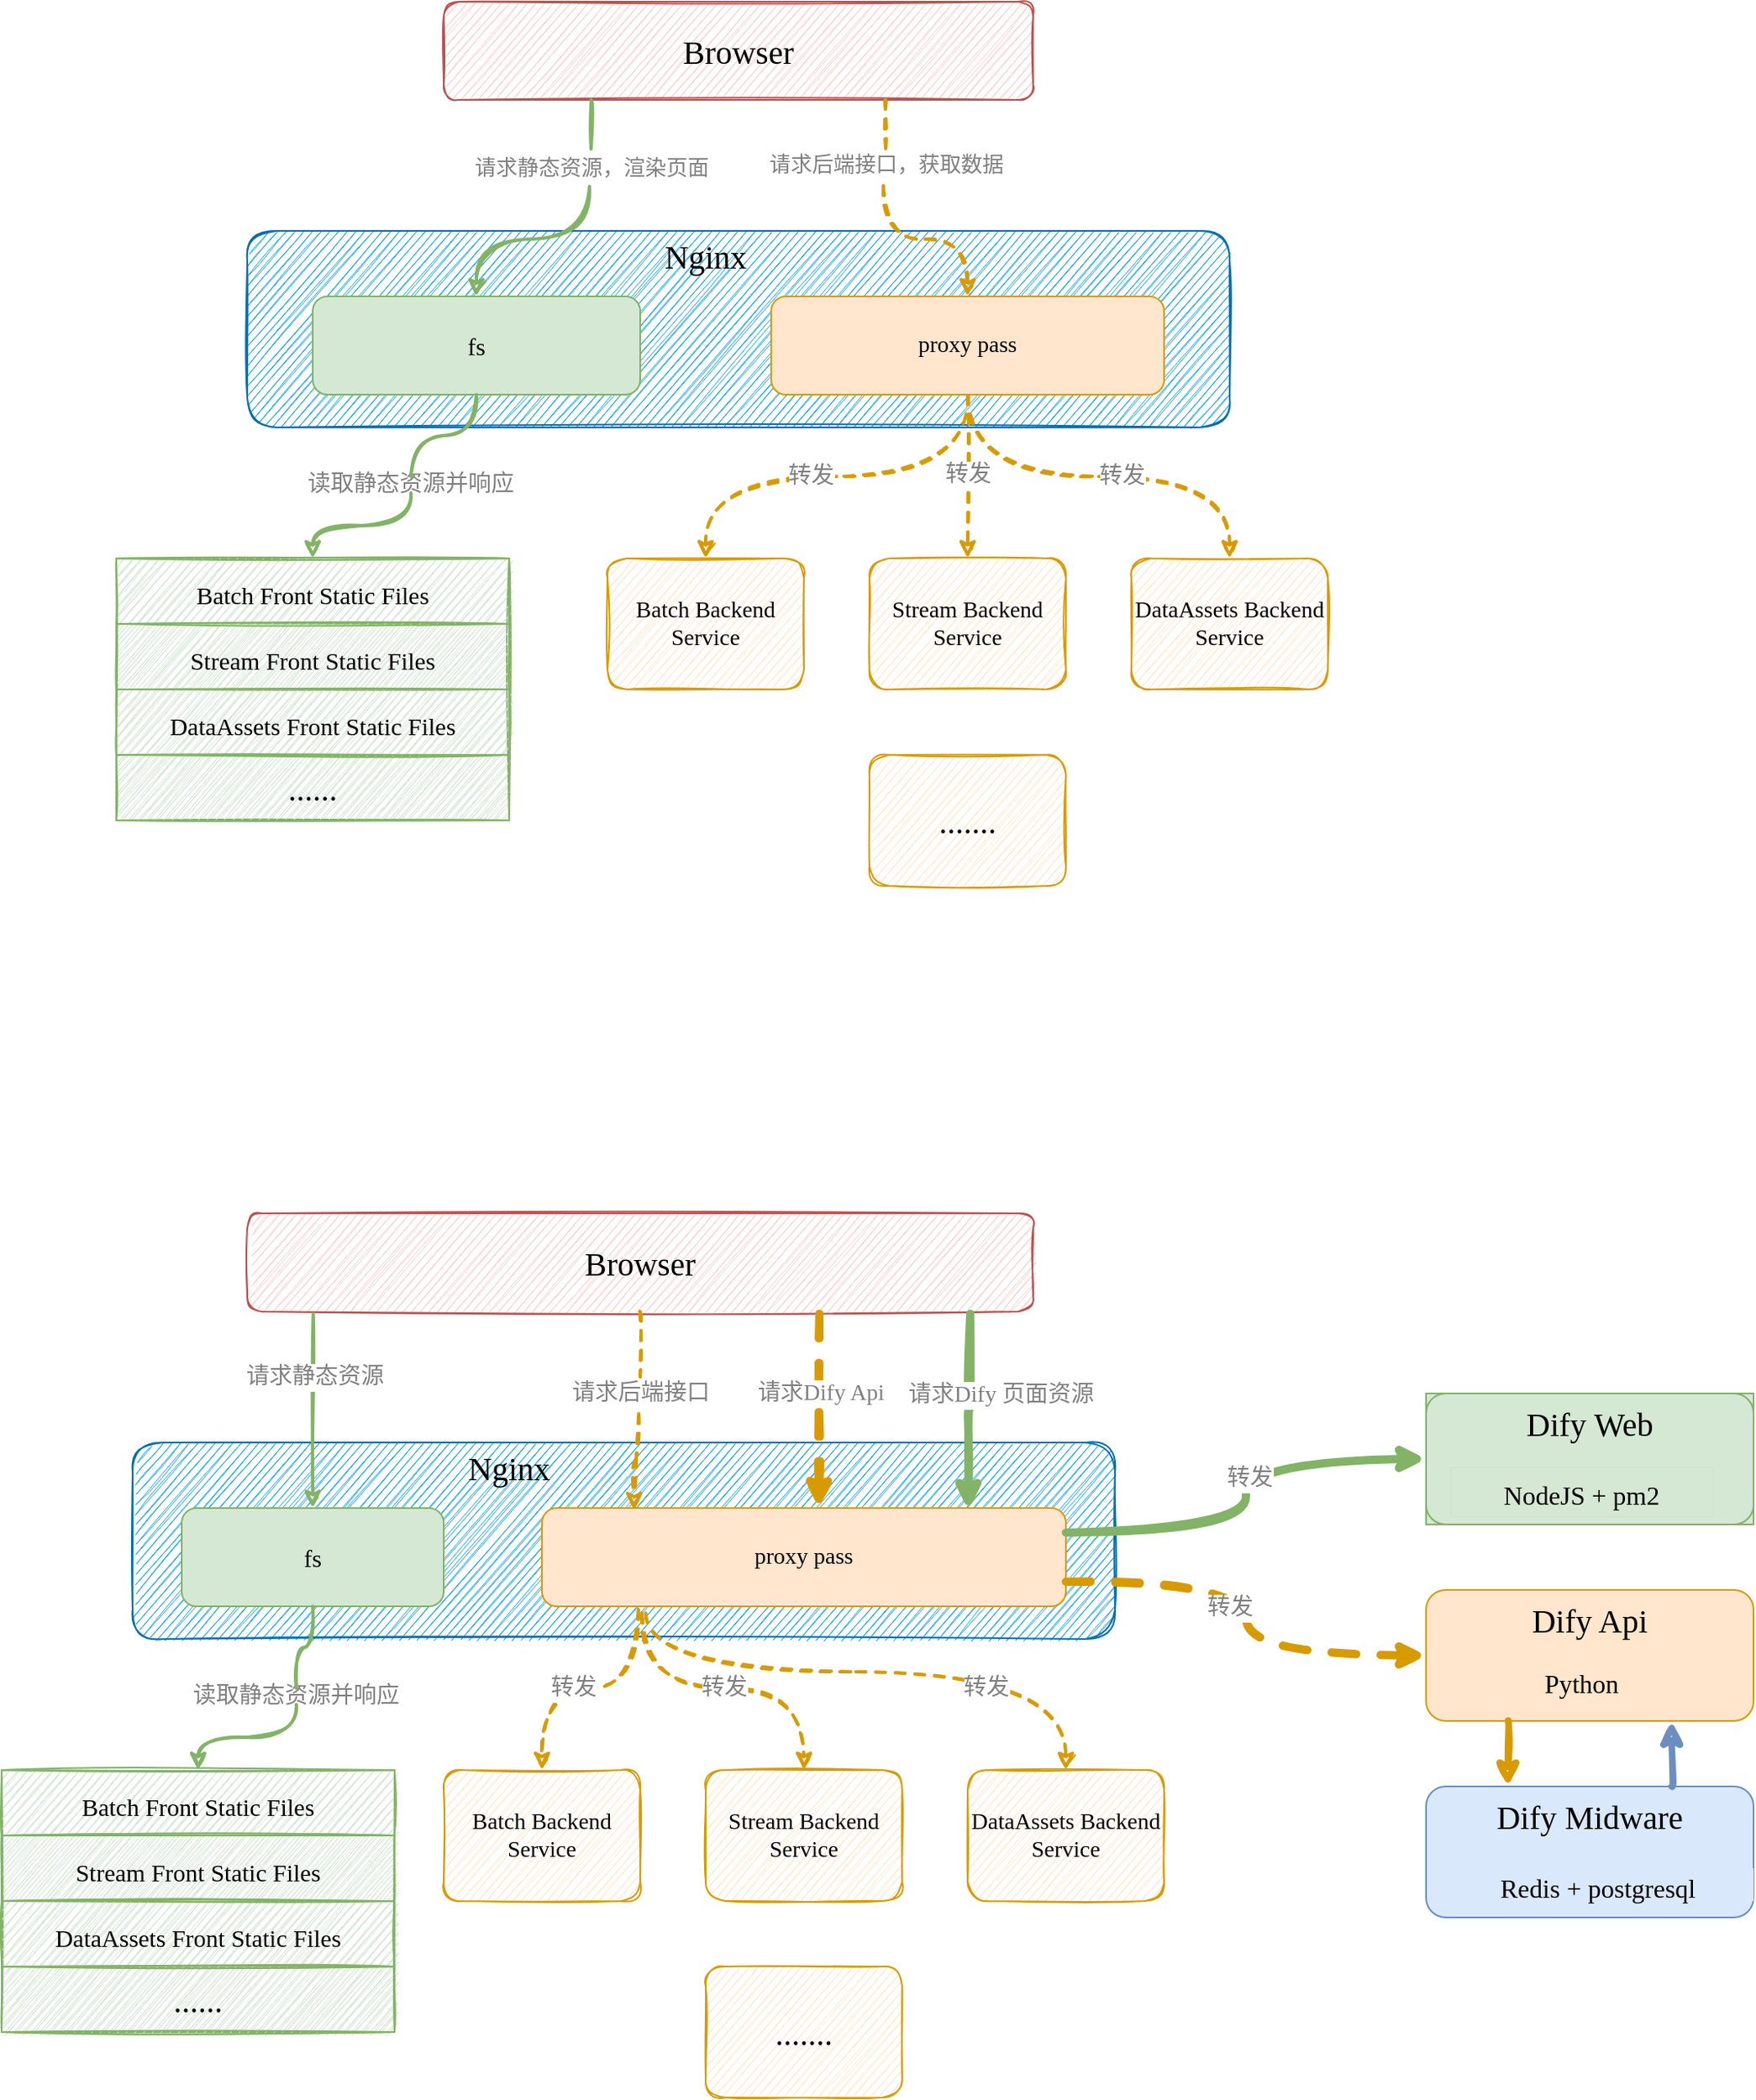 <mxfile version="16.0.2" type="device"><diagram id="-c5oi7IRyStgisJGPogi" name="deploy"><mxGraphModel dx="2703" dy="1920" grid="1" gridSize="10" guides="1" tooltips="1" connect="1" arrows="1" fold="1" page="1" pageScale="1" pageWidth="1169" pageHeight="1654" math="0" shadow="0"><root><mxCell id="0"/><mxCell id="1" parent="0"/><mxCell id="XNl9m1-AnL52Klua5U_u-1" value="" style="rounded=1;whiteSpace=wrap;html=1;fillColor=#1ba1e2;strokeColor=#006EAF;glass=0;fontFamily=Comic Sans MS;sketch=1;fontColor=#ffffff;" parent="1" vertex="1"><mxGeometry x="200" y="400" width="600" height="120" as="geometry"/></mxCell><mxCell id="XNl9m1-AnL52Klua5U_u-2" value="&lt;font style=&quot;font-size: 20px&quot;&gt;Browser&lt;/font&gt;" style="rounded=1;whiteSpace=wrap;html=1;fillColor=#f8cecc;strokeColor=#b85450;fontFamily=Comic Sans MS;sketch=1;" parent="1" vertex="1"><mxGeometry x="320" y="260" width="360" height="60" as="geometry"/></mxCell><mxCell id="XNl9m1-AnL52Klua5U_u-3" value="&lt;font style=&quot;font-size: 14px&quot;&gt;Batch Backend Service&lt;/font&gt;" style="rounded=1;whiteSpace=wrap;html=1;fillColor=#ffe6cc;strokeColor=#d79b00;fontFamily=Comic Sans MS;sketch=1;" parent="1" vertex="1"><mxGeometry x="420" y="600" width="120" height="80" as="geometry"/></mxCell><mxCell id="XNl9m1-AnL52Klua5U_u-4" value="&lt;font style=&quot;font-size: 14px&quot;&gt;Stream Backend Service&lt;/font&gt;" style="rounded=1;whiteSpace=wrap;html=1;fillColor=#ffe6cc;strokeColor=#d79b00;fontFamily=Comic Sans MS;sketch=1;" parent="1" vertex="1"><mxGeometry x="580" y="600" width="120" height="80" as="geometry"/></mxCell><mxCell id="XNl9m1-AnL52Klua5U_u-6" value="&lt;font style=&quot;font-size: 14px&quot;&gt;DataAssets Backend Service&lt;/font&gt;" style="rounded=1;whiteSpace=wrap;html=1;fillColor=#ffe6cc;strokeColor=#d79b00;fontFamily=Comic Sans MS;sketch=1;" parent="1" vertex="1"><mxGeometry x="740" y="600" width="120" height="80" as="geometry"/></mxCell><mxCell id="XNl9m1-AnL52Klua5U_u-10" value="&lt;font style=&quot;font-size: 20px&quot;&gt;Nginx&lt;/font&gt;" style="text;html=1;strokeColor=none;fillColor=none;align=center;verticalAlign=middle;whiteSpace=wrap;rounded=0;fontFamily=Comic Sans MS;sketch=1;" parent="1" vertex="1"><mxGeometry x="430" y="400" width="100" height="30" as="geometry"/></mxCell><mxCell id="XNl9m1-AnL52Klua5U_u-13" value="&lt;font style=&quot;font-size: 15px&quot;&gt;fs&lt;/font&gt;" style="rounded=1;whiteSpace=wrap;html=1;fontFamily=Comic Sans MS;sketch=0;strokeColor=#82b366;fillColor=#d5e8d4;" parent="1" vertex="1"><mxGeometry x="240" y="440" width="200" height="60" as="geometry"/></mxCell><mxCell id="XNl9m1-AnL52Klua5U_u-15" value="&lt;font style=&quot;font-size: 20px&quot;&gt;.......&lt;/font&gt;" style="rounded=1;whiteSpace=wrap;html=1;fillColor=#ffe6cc;strokeColor=#d79b00;fontFamily=Comic Sans MS;sketch=1;" parent="1" vertex="1"><mxGeometry x="580" y="720" width="120" height="80" as="geometry"/></mxCell><mxCell id="XNl9m1-AnL52Klua5U_u-31" value="" style="endArrow=classic;html=1;rounded=0;fontSize=15;strokeWidth=2;edgeStyle=orthogonalEdgeStyle;curved=1;entryX=0.5;entryY=0;entryDx=0;entryDy=0;exitX=0.494;exitY=1.143;exitDx=0;exitDy=0;fontFamily=Comic Sans MS;sketch=1;strokeColor=#82b366;fillColor=#d5e8d4;startArrow=none;exitPerimeter=0;" parent="1" source="XNl9m1-AnL52Klua5U_u-34" target="XNl9m1-AnL52Klua5U_u-13" edge="1"><mxGeometry width="50" height="50" relative="1" as="geometry"><mxPoint x="420" y="340" as="sourcePoint"/><mxPoint x="470" y="290" as="targetPoint"/></mxGeometry></mxCell><mxCell id="XNl9m1-AnL52Klua5U_u-32" value="" style="group;fontFamily=Comic Sans MS;sketch=1;" parent="1" vertex="1" connectable="0"><mxGeometry x="120" y="600" width="240" height="160" as="geometry"/></mxCell><mxCell id="XNl9m1-AnL52Klua5U_u-16" value="" style="rounded=0;whiteSpace=wrap;html=1;glass=0;fontSize=20;fillColor=#d5e8d4;strokeColor=#82b366;fontFamily=Comic Sans MS;sketch=1;" parent="XNl9m1-AnL52Klua5U_u-32" vertex="1"><mxGeometry width="240" height="160" as="geometry"/></mxCell><mxCell id="XNl9m1-AnL52Klua5U_u-26" value="&lt;font style=&quot;font-size: 15px&quot;&gt;Batch Front Static Files&lt;/font&gt;" style="text;html=1;strokeColor=#82b366;fillColor=#d5e8d4;align=center;verticalAlign=middle;whiteSpace=wrap;rounded=0;glass=0;fontSize=20;fontFamily=Comic Sans MS;sketch=1;" parent="XNl9m1-AnL52Klua5U_u-32" vertex="1"><mxGeometry width="240" height="40" as="geometry"/></mxCell><mxCell id="XNl9m1-AnL52Klua5U_u-27" value="&lt;font style=&quot;font-size: 15px&quot;&gt;Stream Front Static Files&lt;/font&gt;" style="text;html=1;strokeColor=#82b366;fillColor=#d5e8d4;align=center;verticalAlign=middle;whiteSpace=wrap;rounded=0;glass=0;fontSize=20;fontFamily=Comic Sans MS;sketch=1;" parent="XNl9m1-AnL52Klua5U_u-32" vertex="1"><mxGeometry y="40" width="240" height="40" as="geometry"/></mxCell><mxCell id="XNl9m1-AnL52Klua5U_u-28" value="&lt;font style=&quot;font-size: 15px&quot;&gt;DataAssets Front Static Files&lt;/font&gt;" style="text;html=1;strokeColor=#82b366;fillColor=#d5e8d4;align=center;verticalAlign=middle;whiteSpace=wrap;rounded=0;glass=0;fontSize=20;fontFamily=Comic Sans MS;sketch=1;" parent="XNl9m1-AnL52Klua5U_u-32" vertex="1"><mxGeometry y="80" width="240" height="40" as="geometry"/></mxCell><mxCell id="XNl9m1-AnL52Klua5U_u-29" value="......" style="text;html=1;strokeColor=#82b366;fillColor=#d5e8d4;align=center;verticalAlign=middle;whiteSpace=wrap;rounded=0;glass=0;fontSize=20;fontFamily=Comic Sans MS;sketch=1;" parent="XNl9m1-AnL52Klua5U_u-32" vertex="1"><mxGeometry y="120" width="240" height="40" as="geometry"/></mxCell><mxCell id="XNl9m1-AnL52Klua5U_u-33" value="" style="endArrow=classic;html=1;rounded=0;fontSize=15;strokeWidth=2;exitX=0.5;exitY=1;exitDx=0;exitDy=0;entryX=0.5;entryY=0;entryDx=0;entryDy=0;edgeStyle=orthogonalEdgeStyle;curved=1;fontFamily=Comic Sans MS;sketch=1;strokeColor=#82b366;fillColor=#d5e8d4;startArrow=none;" parent="1" source="XNl9m1-AnL52Klua5U_u-40" target="XNl9m1-AnL52Klua5U_u-26" edge="1"><mxGeometry width="50" height="50" relative="1" as="geometry"><mxPoint x="310" y="600" as="sourcePoint"/><mxPoint x="360" y="550" as="targetPoint"/></mxGeometry></mxCell><mxCell id="XNl9m1-AnL52Klua5U_u-35" value="" style="endArrow=classic;html=1;rounded=0;fontSize=15;strokeWidth=2;edgeStyle=orthogonalEdgeStyle;curved=1;exitX=0.491;exitY=1.119;exitDx=0;exitDy=0;fontFamily=Comic Sans MS;sketch=1;strokeColor=#d79b00;fillColor=#ffe6cc;dashed=1;startArrow=none;exitPerimeter=0;" parent="1" source="XNl9m1-AnL52Klua5U_u-39" target="XNl9m1-AnL52Klua5U_u-12" edge="1"><mxGeometry width="50" height="50" relative="1" as="geometry"><mxPoint x="540" y="360" as="sourcePoint"/><mxPoint x="470" y="530" as="targetPoint"/></mxGeometry></mxCell><mxCell id="XNl9m1-AnL52Klua5U_u-36" value="" style="endArrow=classic;html=1;rounded=0;fontSize=15;strokeWidth=2;edgeStyle=orthogonalEdgeStyle;curved=1;exitX=0.5;exitY=1;exitDx=0;exitDy=0;fontFamily=Comic Sans MS;sketch=1;strokeColor=#d79b00;fillColor=#ffe6cc;dashed=1;entryX=0.5;entryY=0;entryDx=0;entryDy=0;" parent="1" source="XNl9m1-AnL52Klua5U_u-12" target="XNl9m1-AnL52Klua5U_u-3" edge="1"><mxGeometry width="50" height="50" relative="1" as="geometry"><mxPoint x="550" y="550" as="sourcePoint"/><mxPoint x="600" y="720" as="targetPoint"/></mxGeometry></mxCell><mxCell id="XNl9m1-AnL52Klua5U_u-49" value="转发" style="edgeLabel;html=1;align=center;verticalAlign=middle;resizable=0;points=[];fontSize=14;fontFamily=Comic Sans MS;fontColor=#808080;" parent="XNl9m1-AnL52Klua5U_u-36" vertex="1" connectable="0"><mxGeometry x="0.128" relative="1" as="geometry"><mxPoint as="offset"/></mxGeometry></mxCell><mxCell id="XNl9m1-AnL52Klua5U_u-37" value="" style="endArrow=classic;html=1;rounded=0;fontSize=15;strokeWidth=2;edgeStyle=orthogonalEdgeStyle;curved=1;exitX=0.5;exitY=1;exitDx=0;exitDy=0;fontFamily=Comic Sans MS;sketch=1;strokeColor=#d79b00;fillColor=#ffe6cc;dashed=1;entryX=0.5;entryY=0;entryDx=0;entryDy=0;" parent="1" source="XNl9m1-AnL52Klua5U_u-12" target="XNl9m1-AnL52Klua5U_u-4" edge="1"><mxGeometry width="50" height="50" relative="1" as="geometry"><mxPoint x="620" y="550" as="sourcePoint"/><mxPoint x="460" y="640" as="targetPoint"/></mxGeometry></mxCell><mxCell id="XNl9m1-AnL52Klua5U_u-50" value="转发" style="edgeLabel;html=1;align=center;verticalAlign=middle;resizable=0;points=[];fontSize=14;fontFamily=Comic Sans MS;fontColor=#808080;" parent="XNl9m1-AnL52Klua5U_u-37" vertex="1" connectable="0"><mxGeometry x="-0.02" relative="1" as="geometry"><mxPoint as="offset"/></mxGeometry></mxCell><mxCell id="XNl9m1-AnL52Klua5U_u-38" value="" style="endArrow=classic;html=1;rounded=0;fontSize=15;strokeWidth=2;edgeStyle=orthogonalEdgeStyle;curved=1;exitX=0.5;exitY=1;exitDx=0;exitDy=0;fontFamily=Comic Sans MS;sketch=1;strokeColor=#d79b00;fillColor=#ffe6cc;dashed=1;" parent="1" source="XNl9m1-AnL52Klua5U_u-12" target="XNl9m1-AnL52Klua5U_u-6" edge="1"><mxGeometry width="50" height="50" relative="1" as="geometry"><mxPoint x="720" y="540" as="sourcePoint"/><mxPoint x="560" y="630" as="targetPoint"/></mxGeometry></mxCell><mxCell id="XNl9m1-AnL52Klua5U_u-51" value="转发" style="edgeLabel;html=1;align=center;verticalAlign=middle;resizable=0;points=[];fontSize=14;fontFamily=Comic Sans MS;fontColor=#808080;" parent="XNl9m1-AnL52Klua5U_u-38" vertex="1" connectable="0"><mxGeometry x="0.118" y="-5" relative="1" as="geometry"><mxPoint x="-2" y="-5" as="offset"/></mxGeometry></mxCell><mxCell id="XNl9m1-AnL52Klua5U_u-40" value="读取静态资源并响应" style="text;html=1;strokeColor=none;fillColor=none;align=center;verticalAlign=middle;whiteSpace=wrap;rounded=0;glass=0;fontFamily=Comic Sans MS;fontSize=14;fontColor=#808080;" parent="1" vertex="1"><mxGeometry x="230" y="550" width="140" height="10" as="geometry"/></mxCell><mxCell id="XNl9m1-AnL52Klua5U_u-41" value="" style="endArrow=none;html=1;rounded=0;fontSize=15;strokeWidth=2;exitX=0.5;exitY=1;exitDx=0;exitDy=0;entryX=0.5;entryY=0;entryDx=0;entryDy=0;edgeStyle=orthogonalEdgeStyle;curved=1;fontFamily=Comic Sans MS;sketch=1;strokeColor=#82b366;fillColor=#d5e8d4;" parent="1" source="XNl9m1-AnL52Klua5U_u-13" target="XNl9m1-AnL52Klua5U_u-40" edge="1"><mxGeometry width="50" height="50" relative="1" as="geometry"><mxPoint x="340" y="510" as="sourcePoint"/><mxPoint x="240" y="600" as="targetPoint"/></mxGeometry></mxCell><mxCell id="XNl9m1-AnL52Klua5U_u-34" value="&lt;font style=&quot;font-size: 13px&quot;&gt;请求静态资源，渲染页面&lt;/font&gt;" style="text;html=1;align=center;verticalAlign=middle;resizable=0;points=[];autosize=1;strokeColor=none;fillColor=none;fontSize=15;fontFamily=Comic Sans MS;sketch=1;fontColor=#808080;" parent="1" vertex="1"><mxGeometry x="330" y="350" width="160" height="20" as="geometry"/></mxCell><mxCell id="XNl9m1-AnL52Klua5U_u-43" value="" style="endArrow=none;html=1;rounded=0;fontSize=15;strokeWidth=2;edgeStyle=orthogonalEdgeStyle;curved=1;exitX=0.25;exitY=1;exitDx=0;exitDy=0;fontFamily=Comic Sans MS;sketch=1;strokeColor=#82b366;fillColor=#d5e8d4;" parent="1" source="XNl9m1-AnL52Klua5U_u-2" target="XNl9m1-AnL52Klua5U_u-34" edge="1"><mxGeometry width="50" height="50" relative="1" as="geometry"><mxPoint x="410" y="320" as="sourcePoint"/><mxPoint x="340" y="450" as="targetPoint"/></mxGeometry></mxCell><mxCell id="XNl9m1-AnL52Klua5U_u-39" value="&lt;span style=&quot;font-size: 13px&quot;&gt;请求后端接口，获取数据&lt;/span&gt;" style="text;html=1;align=center;verticalAlign=middle;resizable=0;points=[];autosize=1;strokeColor=none;fillColor=none;fontSize=14;fontFamily=Comic Sans MS;fontColor=#808080;" parent="1" vertex="1"><mxGeometry x="510" y="350" width="160" height="20" as="geometry"/></mxCell><mxCell id="XNl9m1-AnL52Klua5U_u-45" value="" style="endArrow=none;html=1;rounded=0;fontSize=15;strokeWidth=2;edgeStyle=orthogonalEdgeStyle;curved=1;exitX=0.75;exitY=1;exitDx=0;exitDy=0;fontFamily=Comic Sans MS;sketch=1;strokeColor=#d79b00;fillColor=#ffe6cc;dashed=1;" parent="1" source="XNl9m1-AnL52Klua5U_u-2" target="XNl9m1-AnL52Klua5U_u-39" edge="1"><mxGeometry width="50" height="50" relative="1" as="geometry"><mxPoint x="590" y="320" as="sourcePoint"/><mxPoint x="640.048" y="450" as="targetPoint"/></mxGeometry></mxCell><mxCell id="XNl9m1-AnL52Klua5U_u-12" value="&lt;font style=&quot;font-size: 14px&quot;&gt;proxy pass&lt;/font&gt;" style="rounded=1;whiteSpace=wrap;html=1;fontFamily=Comic Sans MS;sketch=0;strokeColor=#d79b00;fillColor=#ffe6cc;" parent="1" vertex="1"><mxGeometry x="520" y="440" width="240" height="60" as="geometry"/></mxCell><mxCell id="XNl9m1-AnL52Klua5U_u-52" value="" style="rounded=1;whiteSpace=wrap;html=1;fillColor=#1ba1e2;strokeColor=#006EAF;glass=0;fontFamily=Comic Sans MS;sketch=1;fontColor=#ffffff;" parent="1" vertex="1"><mxGeometry x="130" y="1140" width="600" height="120" as="geometry"/></mxCell><mxCell id="XNl9m1-AnL52Klua5U_u-53" value="&lt;font style=&quot;font-size: 20px&quot;&gt;Browser&lt;/font&gt;" style="rounded=1;whiteSpace=wrap;html=1;fillColor=#f8cecc;strokeColor=#b85450;fontFamily=Comic Sans MS;sketch=1;" parent="1" vertex="1"><mxGeometry x="200" y="1000" width="480" height="60" as="geometry"/></mxCell><mxCell id="XNl9m1-AnL52Klua5U_u-54" value="&lt;font style=&quot;font-size: 14px&quot;&gt;Batch Backend Service&lt;/font&gt;" style="rounded=1;whiteSpace=wrap;html=1;fillColor=#ffe6cc;strokeColor=#d79b00;fontFamily=Comic Sans MS;sketch=1;" parent="1" vertex="1"><mxGeometry x="320" y="1340" width="120" height="80" as="geometry"/></mxCell><mxCell id="XNl9m1-AnL52Klua5U_u-55" value="&lt;font style=&quot;font-size: 14px&quot;&gt;Stream Backend Service&lt;/font&gt;" style="rounded=1;whiteSpace=wrap;html=1;fillColor=#ffe6cc;strokeColor=#d79b00;fontFamily=Comic Sans MS;sketch=1;" parent="1" vertex="1"><mxGeometry x="480" y="1340" width="120" height="80" as="geometry"/></mxCell><mxCell id="XNl9m1-AnL52Klua5U_u-56" value="&lt;font style=&quot;font-size: 14px&quot;&gt;DataAssets Backend Service&lt;/font&gt;" style="rounded=1;whiteSpace=wrap;html=1;fillColor=#ffe6cc;strokeColor=#d79b00;fontFamily=Comic Sans MS;sketch=1;" parent="1" vertex="1"><mxGeometry x="640" y="1340" width="120" height="80" as="geometry"/></mxCell><mxCell id="XNl9m1-AnL52Klua5U_u-57" value="&lt;font style=&quot;font-size: 20px&quot;&gt;Nginx&lt;/font&gt;" style="text;html=1;strokeColor=none;fillColor=none;align=center;verticalAlign=middle;whiteSpace=wrap;rounded=0;fontFamily=Comic Sans MS;sketch=1;" parent="1" vertex="1"><mxGeometry x="310" y="1140" width="100" height="30" as="geometry"/></mxCell><mxCell id="XNl9m1-AnL52Klua5U_u-58" value="&lt;font style=&quot;font-size: 15px&quot;&gt;fs&lt;/font&gt;" style="rounded=1;whiteSpace=wrap;html=1;fontFamily=Comic Sans MS;sketch=0;strokeColor=#82b366;fillColor=#d5e8d4;" parent="1" vertex="1"><mxGeometry x="160" y="1180" width="160" height="60" as="geometry"/></mxCell><mxCell id="XNl9m1-AnL52Klua5U_u-59" value="&lt;font style=&quot;font-size: 20px&quot;&gt;.......&lt;/font&gt;" style="rounded=1;whiteSpace=wrap;html=1;fillColor=#ffe6cc;strokeColor=#d79b00;fontFamily=Comic Sans MS;sketch=1;" parent="1" vertex="1"><mxGeometry x="480" y="1460" width="120" height="80" as="geometry"/></mxCell><mxCell id="XNl9m1-AnL52Klua5U_u-61" value="" style="group;fontFamily=Comic Sans MS;sketch=1;" parent="1" vertex="1" connectable="0"><mxGeometry x="50" y="1340" width="240" height="160" as="geometry"/></mxCell><mxCell id="XNl9m1-AnL52Klua5U_u-62" value="" style="rounded=0;whiteSpace=wrap;html=1;glass=0;fontSize=20;fillColor=#d5e8d4;strokeColor=#82b366;fontFamily=Comic Sans MS;sketch=1;" parent="XNl9m1-AnL52Klua5U_u-61" vertex="1"><mxGeometry width="240" height="160" as="geometry"/></mxCell><mxCell id="XNl9m1-AnL52Klua5U_u-63" value="&lt;font style=&quot;font-size: 15px&quot;&gt;Batch Front Static Files&lt;/font&gt;" style="text;html=1;strokeColor=#82b366;fillColor=#d5e8d4;align=center;verticalAlign=middle;whiteSpace=wrap;rounded=0;glass=0;fontSize=20;fontFamily=Comic Sans MS;sketch=1;" parent="XNl9m1-AnL52Klua5U_u-61" vertex="1"><mxGeometry width="240" height="40" as="geometry"/></mxCell><mxCell id="XNl9m1-AnL52Klua5U_u-64" value="&lt;font style=&quot;font-size: 15px&quot;&gt;Stream Front Static Files&lt;/font&gt;" style="text;html=1;strokeColor=#82b366;fillColor=#d5e8d4;align=center;verticalAlign=middle;whiteSpace=wrap;rounded=0;glass=0;fontSize=20;fontFamily=Comic Sans MS;sketch=1;" parent="XNl9m1-AnL52Klua5U_u-61" vertex="1"><mxGeometry y="40" width="240" height="40" as="geometry"/></mxCell><mxCell id="XNl9m1-AnL52Klua5U_u-65" value="&lt;font style=&quot;font-size: 15px&quot;&gt;DataAssets Front Static Files&lt;/font&gt;" style="text;html=1;strokeColor=#82b366;fillColor=#d5e8d4;align=center;verticalAlign=middle;whiteSpace=wrap;rounded=0;glass=0;fontSize=20;fontFamily=Comic Sans MS;sketch=1;" parent="XNl9m1-AnL52Klua5U_u-61" vertex="1"><mxGeometry y="80" width="240" height="40" as="geometry"/></mxCell><mxCell id="XNl9m1-AnL52Klua5U_u-66" value="......" style="text;html=1;strokeColor=#82b366;fillColor=#d5e8d4;align=center;verticalAlign=middle;whiteSpace=wrap;rounded=0;glass=0;fontSize=20;fontFamily=Comic Sans MS;sketch=1;" parent="XNl9m1-AnL52Klua5U_u-61" vertex="1"><mxGeometry y="120" width="240" height="40" as="geometry"/></mxCell><mxCell id="XNl9m1-AnL52Klua5U_u-67" value="" style="endArrow=classic;html=1;rounded=0;fontSize=15;strokeWidth=2;exitX=0.5;exitY=1;exitDx=0;exitDy=0;entryX=0.5;entryY=0;entryDx=0;entryDy=0;edgeStyle=orthogonalEdgeStyle;curved=1;fontFamily=Comic Sans MS;sketch=1;strokeColor=#82b366;fillColor=#d5e8d4;startArrow=none;" parent="1" source="XNl9m1-AnL52Klua5U_u-75" target="XNl9m1-AnL52Klua5U_u-63" edge="1"><mxGeometry width="50" height="50" relative="1" as="geometry"><mxPoint x="240" y="1340" as="sourcePoint"/><mxPoint x="290" y="1290" as="targetPoint"/></mxGeometry></mxCell><mxCell id="XNl9m1-AnL52Klua5U_u-68" value="" style="endArrow=classic;html=1;rounded=0;fontSize=15;strokeWidth=2;edgeStyle=orthogonalEdgeStyle;curved=1;exitX=0.491;exitY=1.119;exitDx=0;exitDy=0;fontFamily=Comic Sans MS;sketch=1;strokeColor=#d79b00;fillColor=#ffe6cc;dashed=1;startArrow=none;exitPerimeter=0;entryX=0.176;entryY=0.022;entryDx=0;entryDy=0;entryPerimeter=0;" parent="1" source="XNl9m1-AnL52Klua5U_u-79" target="XNl9m1-AnL52Klua5U_u-81" edge="1"><mxGeometry width="50" height="50" relative="1" as="geometry"><mxPoint x="470" y="1100" as="sourcePoint"/><mxPoint x="400" y="1270" as="targetPoint"/></mxGeometry></mxCell><mxCell id="XNl9m1-AnL52Klua5U_u-69" value="" style="endArrow=classic;html=1;rounded=0;fontSize=15;strokeWidth=2;edgeStyle=orthogonalEdgeStyle;curved=1;exitX=0.184;exitY=1.031;exitDx=0;exitDy=0;fontFamily=Comic Sans MS;sketch=1;strokeColor=#d79b00;fillColor=#ffe6cc;dashed=1;entryX=0.5;entryY=0;entryDx=0;entryDy=0;exitPerimeter=0;" parent="1" source="XNl9m1-AnL52Klua5U_u-81" target="XNl9m1-AnL52Klua5U_u-54" edge="1"><mxGeometry width="50" height="50" relative="1" as="geometry"><mxPoint x="480" y="1290" as="sourcePoint"/><mxPoint x="530" y="1460" as="targetPoint"/></mxGeometry></mxCell><mxCell id="XNl9m1-AnL52Klua5U_u-70" value="转发" style="edgeLabel;html=1;align=center;verticalAlign=middle;resizable=0;points=[];fontSize=14;fontFamily=Comic Sans MS;fontColor=#808080;" parent="XNl9m1-AnL52Klua5U_u-69" vertex="1" connectable="0"><mxGeometry x="0.128" relative="1" as="geometry"><mxPoint as="offset"/></mxGeometry></mxCell><mxCell id="XNl9m1-AnL52Klua5U_u-71" value="" style="endArrow=classic;html=1;rounded=0;fontSize=15;strokeWidth=2;edgeStyle=orthogonalEdgeStyle;curved=1;exitX=0.191;exitY=1.069;exitDx=0;exitDy=0;fontFamily=Comic Sans MS;sketch=1;strokeColor=#d79b00;fillColor=#ffe6cc;dashed=1;entryX=0.5;entryY=0;entryDx=0;entryDy=0;exitPerimeter=0;" parent="1" source="XNl9m1-AnL52Klua5U_u-81" target="XNl9m1-AnL52Klua5U_u-55" edge="1"><mxGeometry width="50" height="50" relative="1" as="geometry"><mxPoint x="550" y="1290" as="sourcePoint"/><mxPoint x="390" y="1380" as="targetPoint"/></mxGeometry></mxCell><mxCell id="XNl9m1-AnL52Klua5U_u-72" value="转发" style="edgeLabel;html=1;align=center;verticalAlign=middle;resizable=0;points=[];fontSize=14;fontFamily=Comic Sans MS;fontColor=#808080;" parent="XNl9m1-AnL52Klua5U_u-71" vertex="1" connectable="0"><mxGeometry x="-0.02" relative="1" as="geometry"><mxPoint as="offset"/></mxGeometry></mxCell><mxCell id="XNl9m1-AnL52Klua5U_u-73" value="" style="endArrow=classic;html=1;rounded=0;fontSize=15;strokeWidth=2;edgeStyle=orthogonalEdgeStyle;curved=1;exitX=0.198;exitY=1.069;exitDx=0;exitDy=0;fontFamily=Comic Sans MS;sketch=1;strokeColor=#d79b00;fillColor=#ffe6cc;dashed=1;exitPerimeter=0;" parent="1" source="XNl9m1-AnL52Klua5U_u-81" target="XNl9m1-AnL52Klua5U_u-56" edge="1"><mxGeometry width="50" height="50" relative="1" as="geometry"><mxPoint x="650" y="1280" as="sourcePoint"/><mxPoint x="490" y="1370" as="targetPoint"/><Array as="points"><mxPoint x="443" y="1280"/><mxPoint x="700" y="1280"/></Array></mxGeometry></mxCell><mxCell id="XNl9m1-AnL52Klua5U_u-74" value="转发" style="edgeLabel;html=1;align=center;verticalAlign=middle;resizable=0;points=[];fontSize=14;fontFamily=Comic Sans MS;fontColor=#808080;" parent="XNl9m1-AnL52Klua5U_u-73" vertex="1" connectable="0"><mxGeometry x="0.118" y="-5" relative="1" as="geometry"><mxPoint x="46" y="5" as="offset"/></mxGeometry></mxCell><mxCell id="XNl9m1-AnL52Klua5U_u-75" value="读取静态资源并响应" style="text;html=1;strokeColor=none;fillColor=none;align=center;verticalAlign=middle;whiteSpace=wrap;rounded=0;glass=0;fontFamily=Comic Sans MS;fontSize=14;fontColor=#808080;" parent="1" vertex="1"><mxGeometry x="160" y="1290" width="140" height="10" as="geometry"/></mxCell><mxCell id="XNl9m1-AnL52Klua5U_u-76" value="" style="endArrow=none;html=1;rounded=0;fontSize=15;strokeWidth=2;exitX=0.5;exitY=1;exitDx=0;exitDy=0;entryX=0.5;entryY=0;entryDx=0;entryDy=0;edgeStyle=orthogonalEdgeStyle;curved=1;fontFamily=Comic Sans MS;sketch=1;strokeColor=#82b366;fillColor=#d5e8d4;" parent="1" source="XNl9m1-AnL52Klua5U_u-58" target="XNl9m1-AnL52Klua5U_u-75" edge="1"><mxGeometry width="50" height="50" relative="1" as="geometry"><mxPoint x="270" y="1250" as="sourcePoint"/><mxPoint x="170" y="1340" as="targetPoint"/></mxGeometry></mxCell><mxCell id="XNl9m1-AnL52Klua5U_u-79" value="&lt;font style=&quot;font-size: 14px&quot;&gt;请求后端接口&lt;/font&gt;" style="text;html=1;align=center;verticalAlign=middle;resizable=0;points=[];autosize=1;strokeColor=none;fillColor=none;fontSize=14;fontFamily=Comic Sans MS;fontColor=#808080;" parent="1" vertex="1"><mxGeometry x="390" y="1100" width="100" height="20" as="geometry"/></mxCell><mxCell id="XNl9m1-AnL52Klua5U_u-80" value="" style="endArrow=none;html=1;rounded=0;fontSize=15;strokeWidth=2;edgeStyle=orthogonalEdgeStyle;curved=1;fontFamily=Comic Sans MS;sketch=1;strokeColor=#d79b00;fillColor=#ffe6cc;dashed=1;" parent="1" source="XNl9m1-AnL52Klua5U_u-53" target="XNl9m1-AnL52Klua5U_u-79" edge="1"><mxGeometry width="50" height="50" relative="1" as="geometry"><mxPoint x="520" y="1060" as="sourcePoint"/><mxPoint x="570.048" y="1190" as="targetPoint"/></mxGeometry></mxCell><mxCell id="XNl9m1-AnL52Klua5U_u-81" value="&lt;font style=&quot;font-size: 14px&quot;&gt;proxy pass&lt;/font&gt;" style="rounded=1;whiteSpace=wrap;html=1;fontFamily=Comic Sans MS;sketch=0;strokeColor=#d79b00;fillColor=#ffe6cc;" parent="1" vertex="1"><mxGeometry x="380" y="1180" width="320" height="60" as="geometry"/></mxCell><mxCell id="XNl9m1-AnL52Klua5U_u-90" value="" style="endArrow=classic;html=1;rounded=0;sketch=1;fontFamily=Comic Sans MS;fontSize=16;fontColor=#808080;strokeColor=#82b366;strokeWidth=2;exitX=0.084;exitY=1.022;exitDx=0;exitDy=0;entryX=0.5;entryY=0;entryDx=0;entryDy=0;edgeStyle=orthogonalEdgeStyle;curved=1;fillColor=#d5e8d4;exitPerimeter=0;" parent="1" source="XNl9m1-AnL52Klua5U_u-53" target="XNl9m1-AnL52Klua5U_u-58" edge="1"><mxGeometry width="50" height="50" relative="1" as="geometry"><mxPoint x="240" y="1140" as="sourcePoint"/><mxPoint x="220" y="1090" as="targetPoint"/></mxGeometry></mxCell><mxCell id="XNl9m1-AnL52Klua5U_u-92" value="请求静态资源" style="edgeLabel;html=1;align=center;verticalAlign=middle;resizable=0;points=[];fontSize=14;fontFamily=Comic Sans MS;fontColor=#808080;" parent="XNl9m1-AnL52Klua5U_u-90" vertex="1" connectable="0"><mxGeometry x="-0.759" y="-8" relative="1" as="geometry"><mxPoint x="8" y="24" as="offset"/></mxGeometry></mxCell><mxCell id="XNl9m1-AnL52Klua5U_u-93" value="" style="group" parent="1" vertex="1" connectable="0"><mxGeometry x="920" y="1350" width="200" height="80" as="geometry"/></mxCell><mxCell id="XNl9m1-AnL52Klua5U_u-84" value="Dify Midware" style="rounded=1;whiteSpace=wrap;html=1;glass=0;sketch=0;fontFamily=Comic Sans MS;fontSize=20;strokeColor=#6c8ebf;fillColor=#dae8fc;verticalAlign=top;" parent="XNl9m1-AnL52Klua5U_u-93" vertex="1"><mxGeometry width="200" height="80" as="geometry"/></mxCell><mxCell id="XNl9m1-AnL52Klua5U_u-87" value="&lt;font style=&quot;font-size: 16px&quot;&gt;Redis + postgresql&lt;/font&gt;" style="text;html=1;strokeColor=none;fillColor=#dae8fc;align=center;verticalAlign=middle;whiteSpace=wrap;rounded=0;glass=0;sketch=0;fontFamily=Comic Sans MS;fontSize=20;" parent="XNl9m1-AnL52Klua5U_u-93" vertex="1"><mxGeometry x="10" y="50" width="190" height="20" as="geometry"/></mxCell><mxCell id="XNl9m1-AnL52Klua5U_u-94" value="" style="group;fillColor=default;strokeColor=none;strokeWidth=0;" parent="1" vertex="1" connectable="0"><mxGeometry x="920" y="1230" width="200" height="80" as="geometry"/></mxCell><mxCell id="XNl9m1-AnL52Klua5U_u-85" value="Dify Api" style="rounded=1;whiteSpace=wrap;html=1;glass=0;sketch=0;fontFamily=Comic Sans MS;fontSize=20;strokeColor=#d79b00;fillColor=#ffe6cc;verticalAlign=top;" parent="XNl9m1-AnL52Klua5U_u-94" vertex="1"><mxGeometry width="200" height="80" as="geometry"/></mxCell><mxCell id="XNl9m1-AnL52Klua5U_u-88" value="&lt;font style=&quot;font-size: 16px&quot;&gt;Python&lt;/font&gt;" style="text;html=1;strokeColor=none;fillColor=#ffe6cc;align=center;verticalAlign=middle;whiteSpace=wrap;rounded=0;glass=0;sketch=0;fontFamily=Comic Sans MS;fontSize=20;" parent="XNl9m1-AnL52Klua5U_u-94" vertex="1"><mxGeometry x="65" y="40" width="60" height="30" as="geometry"/></mxCell><mxCell id="XNl9m1-AnL52Klua5U_u-95" value="" style="group;fillColor=#d5e8d4;strokeColor=#82b366;" parent="1" vertex="1" connectable="0"><mxGeometry x="920" y="1110" width="200" height="80" as="geometry"/></mxCell><mxCell id="XNl9m1-AnL52Klua5U_u-83" value="Dify Web" style="rounded=1;whiteSpace=wrap;html=1;glass=0;sketch=0;fontFamily=Comic Sans MS;fontSize=20;strokeColor=#82b366;fillColor=#d5e8d4;verticalAlign=top;" parent="XNl9m1-AnL52Klua5U_u-95" vertex="1"><mxGeometry width="200" height="80" as="geometry"/></mxCell><mxCell id="XNl9m1-AnL52Klua5U_u-86" value="&lt;font style=&quot;font-size: 16px&quot;&gt;NodeJS + pm2&lt;/font&gt;" style="text;html=1;strokeColor=#82b366;fillColor=#d5e8d4;align=center;verticalAlign=middle;whiteSpace=wrap;rounded=0;glass=0;sketch=0;fontFamily=Comic Sans MS;fontSize=20;strokeWidth=0;" parent="XNl9m1-AnL52Klua5U_u-95" vertex="1"><mxGeometry x="15" y="45" width="160" height="30" as="geometry"/></mxCell><mxCell id="XNl9m1-AnL52Klua5U_u-97" value="" style="endArrow=classic;html=1;rounded=0;sketch=1;fontFamily=Comic Sans MS;fontSize=16;fontColor=#808080;strokeColor=#d79b00;strokeWidth=4;curved=1;exitX=0.25;exitY=1;exitDx=0;exitDy=0;entryX=0.25;entryY=0;entryDx=0;entryDy=0;fillColor=#ffe6cc;" parent="1" source="XNl9m1-AnL52Klua5U_u-85" target="XNl9m1-AnL52Klua5U_u-84" edge="1"><mxGeometry width="50" height="50" relative="1" as="geometry"><mxPoint x="980" y="1370" as="sourcePoint"/><mxPoint x="1030" y="1320" as="targetPoint"/></mxGeometry></mxCell><mxCell id="XNl9m1-AnL52Klua5U_u-99" value="" style="endArrow=classic;html=1;rounded=0;sketch=1;fontFamily=Comic Sans MS;fontSize=16;fontColor=#808080;strokeColor=#6c8ebf;strokeWidth=4;curved=1;exitX=0.75;exitY=0;exitDx=0;exitDy=0;entryX=0.75;entryY=1;entryDx=0;entryDy=0;fillColor=#dae8fc;" parent="1" source="XNl9m1-AnL52Klua5U_u-84" target="XNl9m1-AnL52Klua5U_u-85" edge="1"><mxGeometry width="50" height="50" relative="1" as="geometry"><mxPoint x="1050" y="1330" as="sourcePoint"/><mxPoint x="1050" y="1290" as="targetPoint"/></mxGeometry></mxCell><mxCell id="XNl9m1-AnL52Klua5U_u-100" value="" style="endArrow=classic;html=1;rounded=0;sketch=1;fontFamily=Comic Sans MS;fontSize=14;fontColor=#808080;strokeColor=#d79b00;strokeWidth=5;curved=1;exitX=0.728;exitY=1.022;exitDx=0;exitDy=0;exitPerimeter=0;fillColor=#ffe6cc;edgeStyle=orthogonalEdgeStyle;dashed=1;" parent="1" source="XNl9m1-AnL52Klua5U_u-53" edge="1"><mxGeometry width="50" height="50" relative="1" as="geometry"><mxPoint x="580" y="1130" as="sourcePoint"/><mxPoint x="549" y="1180" as="targetPoint"/><Array as="points"><mxPoint x="549" y="1140"/><mxPoint x="549" y="1140"/></Array></mxGeometry></mxCell><mxCell id="XNl9m1-AnL52Klua5U_u-101" value="请求Dify Api" style="edgeLabel;html=1;align=center;verticalAlign=middle;resizable=0;points=[];fontSize=14;fontFamily=Comic Sans MS;fontColor=#808080;" parent="XNl9m1-AnL52Klua5U_u-100" vertex="1" connectable="0"><mxGeometry x="-0.443" y="-1" relative="1" as="geometry"><mxPoint x="1" y="15" as="offset"/></mxGeometry></mxCell><mxCell id="XNl9m1-AnL52Klua5U_u-102" value="" style="endArrow=classic;html=1;rounded=0;sketch=1;fontFamily=Comic Sans MS;fontSize=14;fontColor=#808080;strokeColor=#d79b00;strokeWidth=5;curved=1;exitX=1;exitY=0.75;exitDx=0;exitDy=0;entryX=0;entryY=0.5;entryDx=0;entryDy=0;fillColor=#ffe6cc;edgeStyle=orthogonalEdgeStyle;dashed=1;" parent="1" source="XNl9m1-AnL52Klua5U_u-81" target="XNl9m1-AnL52Klua5U_u-85" edge="1"><mxGeometry width="50" height="50" relative="1" as="geometry"><mxPoint x="770" y="1270" as="sourcePoint"/><mxPoint x="820" y="1220" as="targetPoint"/><Array as="points"><mxPoint x="810" y="1225"/><mxPoint x="810" y="1270"/></Array></mxGeometry></mxCell><mxCell id="XNl9m1-AnL52Klua5U_u-103" value="转发" style="edgeLabel;html=1;align=center;verticalAlign=middle;resizable=0;points=[];fontSize=14;fontFamily=Comic Sans MS;fontColor=#808080;" parent="XNl9m1-AnL52Klua5U_u-102" vertex="1" connectable="0"><mxGeometry x="-0.074" y="6" relative="1" as="geometry"><mxPoint x="-16" y="3" as="offset"/></mxGeometry></mxCell><mxCell id="XNl9m1-AnL52Klua5U_u-104" value="" style="endArrow=classic;html=1;rounded=0;sketch=1;fontFamily=Comic Sans MS;fontSize=14;fontColor=#808080;strokeColor=#82b366;strokeWidth=5;curved=1;exitX=0.92;exitY=1.022;exitDx=0;exitDy=0;fillColor=#d5e8d4;edgeStyle=orthogonalEdgeStyle;exitPerimeter=0;entryX=0.814;entryY=0.022;entryDx=0;entryDy=0;entryPerimeter=0;" parent="1" source="XNl9m1-AnL52Klua5U_u-53" target="XNl9m1-AnL52Klua5U_u-81" edge="1"><mxGeometry width="50" height="50" relative="1" as="geometry"><mxPoint x="661.44" y="1071.66" as="sourcePoint"/><mxPoint x="678" y="1181" as="targetPoint"/></mxGeometry></mxCell><mxCell id="XNl9m1-AnL52Klua5U_u-105" value="请求Dify 页面资源" style="edgeLabel;html=1;align=center;verticalAlign=middle;resizable=0;points=[];fontSize=14;fontFamily=Comic Sans MS;fontColor=#808080;" parent="XNl9m1-AnL52Klua5U_u-104" vertex="1" connectable="0"><mxGeometry x="-0.339" y="4" relative="1" as="geometry"><mxPoint x="14" y="9" as="offset"/></mxGeometry></mxCell><mxCell id="XNl9m1-AnL52Klua5U_u-106" value="" style="endArrow=classic;html=1;rounded=0;sketch=1;fontFamily=Comic Sans MS;fontSize=14;fontColor=#808080;strokeColor=#82b366;strokeWidth=5;curved=1;exitX=1;exitY=0.25;exitDx=0;exitDy=0;entryX=0;entryY=0.5;entryDx=0;entryDy=0;fillColor=#d5e8d4;edgeStyle=orthogonalEdgeStyle;" parent="1" source="XNl9m1-AnL52Klua5U_u-81" target="XNl9m1-AnL52Klua5U_u-83" edge="1"><mxGeometry width="50" height="50" relative="1" as="geometry"><mxPoint x="800" y="1210" as="sourcePoint"/><mxPoint x="850" y="1160" as="targetPoint"/></mxGeometry></mxCell><mxCell id="XNl9m1-AnL52Klua5U_u-112" value="转发" style="edgeLabel;html=1;align=center;verticalAlign=middle;resizable=0;points=[];fontSize=14;fontFamily=Comic Sans MS;fontColor=#808080;" parent="XNl9m1-AnL52Klua5U_u-106" vertex="1" connectable="0"><mxGeometry x="0.08" y="-2" relative="1" as="geometry"><mxPoint as="offset"/></mxGeometry></mxCell></root></mxGraphModel></diagram></mxfile>
